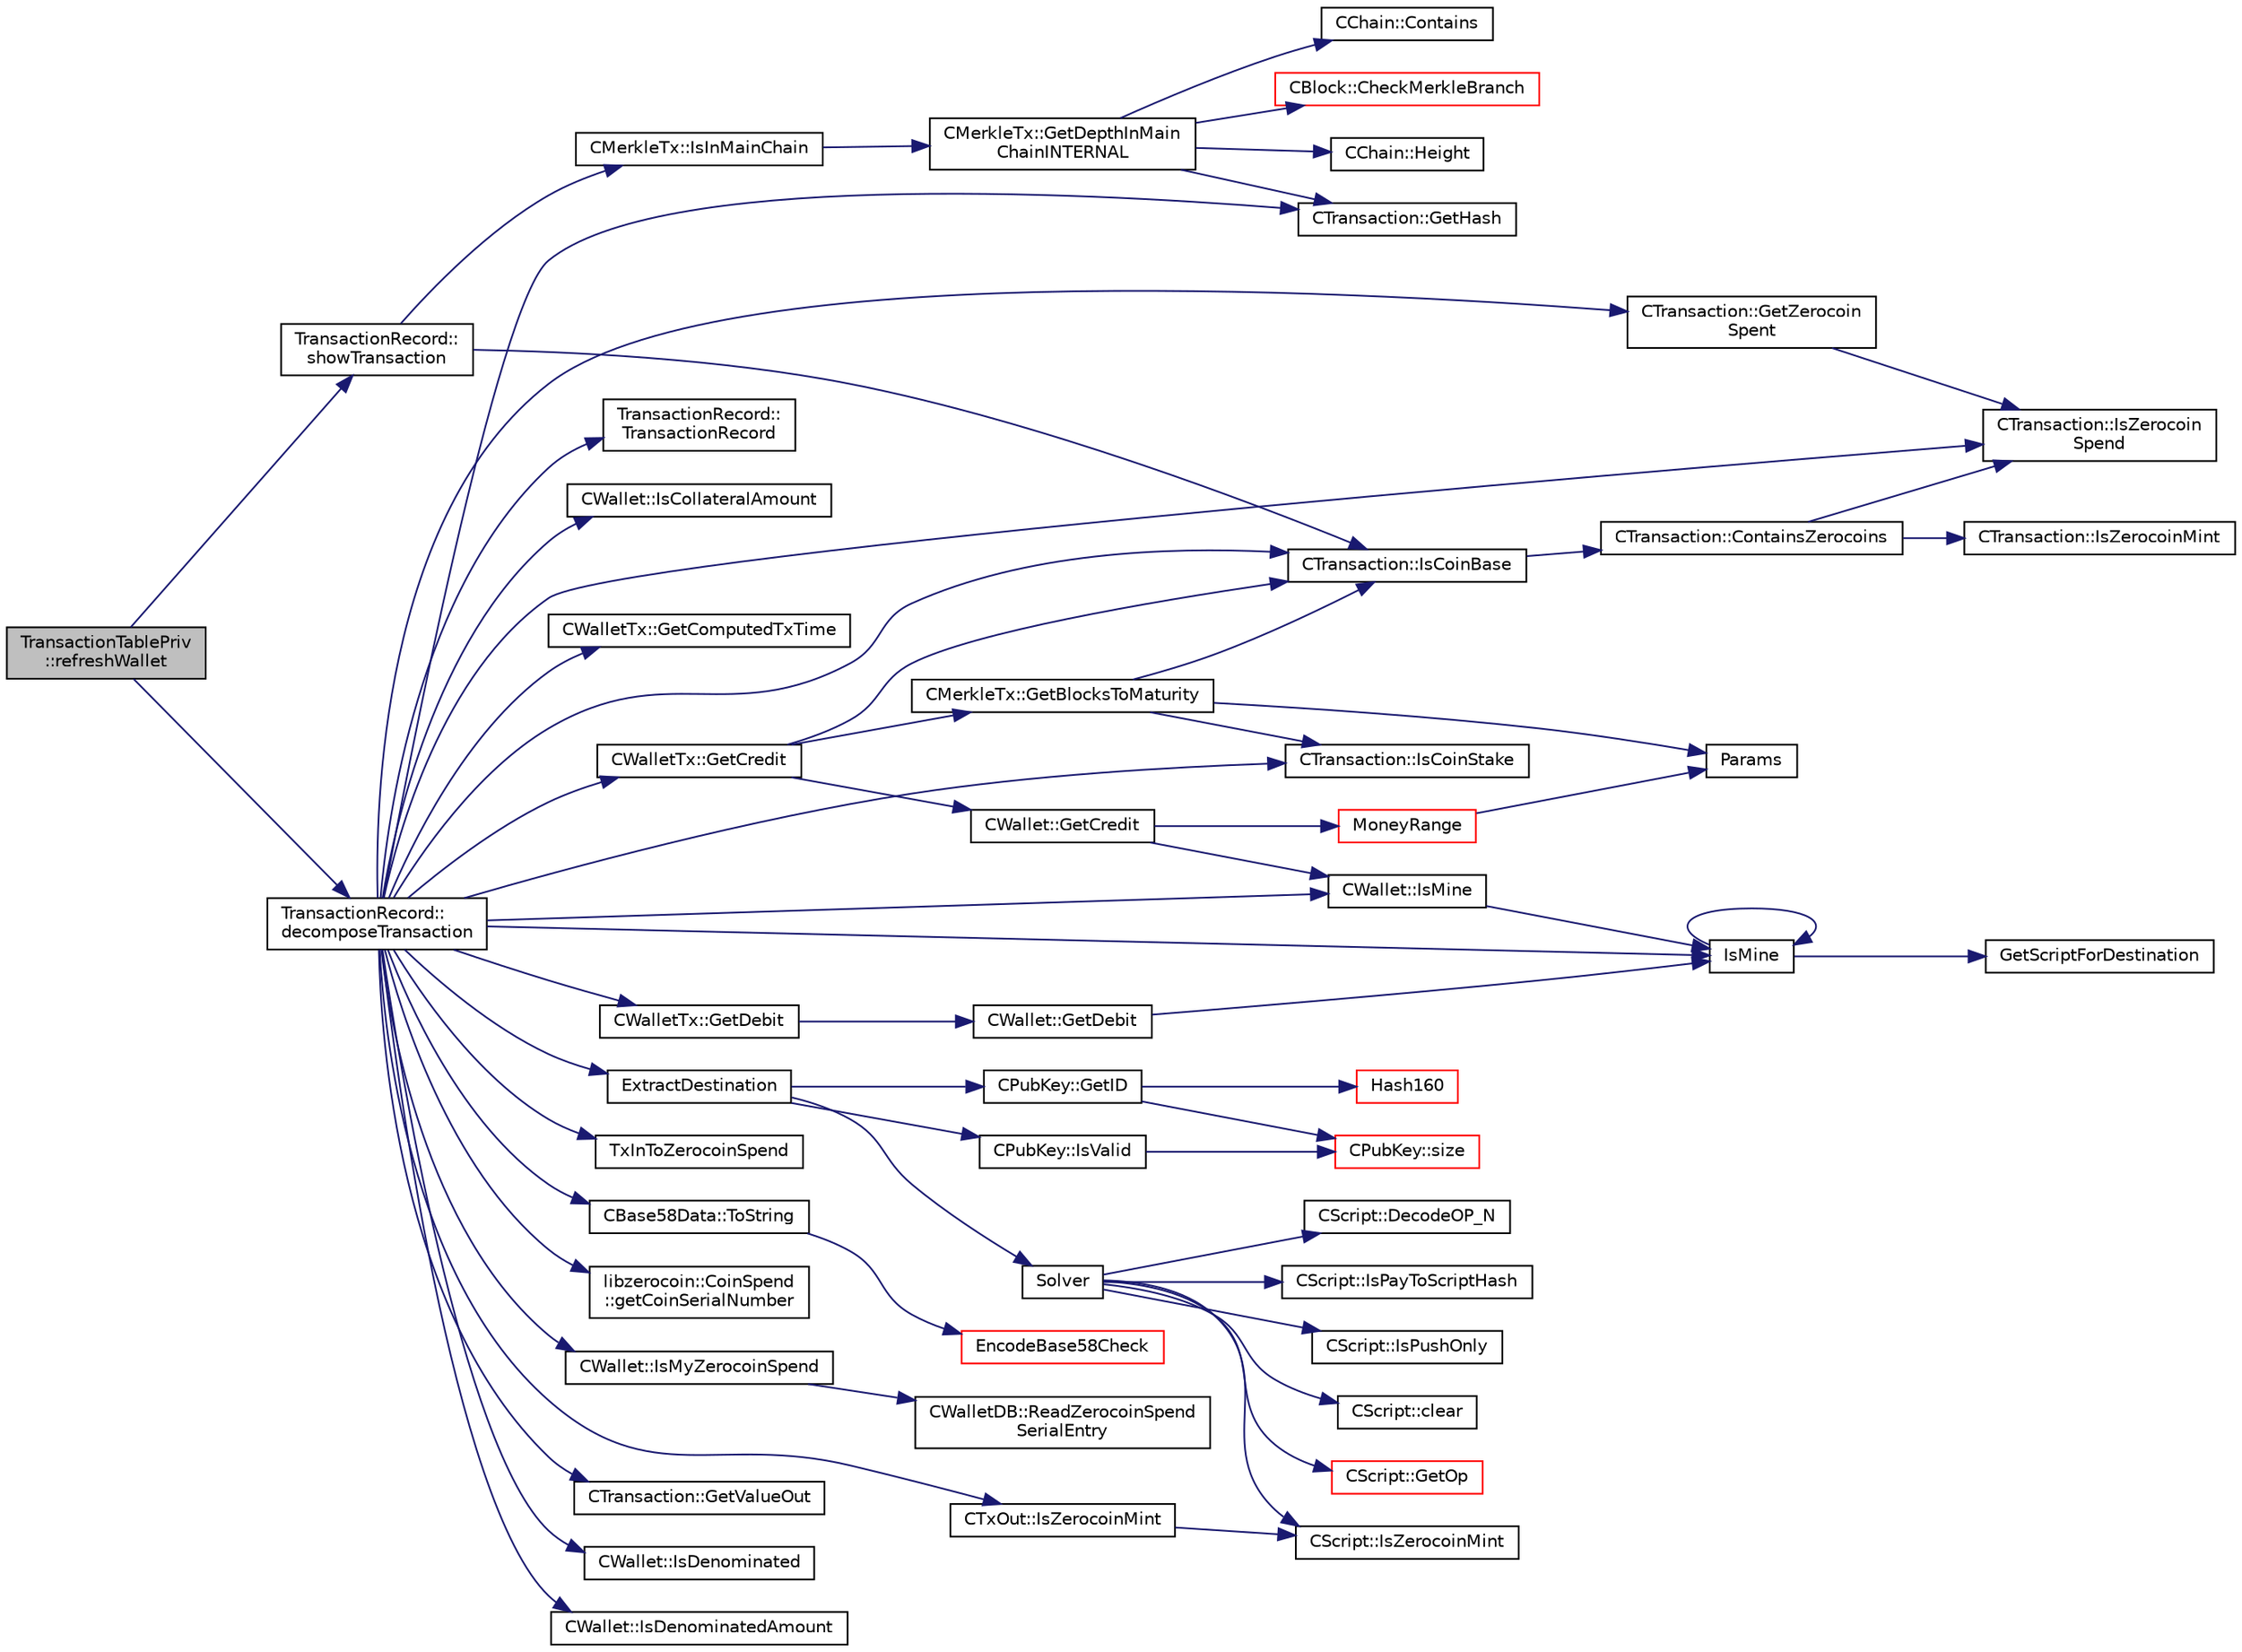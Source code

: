 digraph "TransactionTablePriv::refreshWallet"
{
  edge [fontname="Helvetica",fontsize="10",labelfontname="Helvetica",labelfontsize="10"];
  node [fontname="Helvetica",fontsize="10",shape=record];
  rankdir="LR";
  Node125 [label="TransactionTablePriv\l::refreshWallet",height=0.2,width=0.4,color="black", fillcolor="grey75", style="filled", fontcolor="black"];
  Node125 -> Node126 [color="midnightblue",fontsize="10",style="solid",fontname="Helvetica"];
  Node126 [label="TransactionRecord::\lshowTransaction",height=0.2,width=0.4,color="black", fillcolor="white", style="filled",URL="$class_transaction_record.html#a5ad1d1af4bec5b15a624b7a451e8cdbf",tooltip="Decompose CWallet transaction to model transaction records. "];
  Node126 -> Node127 [color="midnightblue",fontsize="10",style="solid",fontname="Helvetica"];
  Node127 [label="CTransaction::IsCoinBase",height=0.2,width=0.4,color="black", fillcolor="white", style="filled",URL="$class_c_transaction.html#a96256e8ac1bf79ad9c057e48c41132dd"];
  Node127 -> Node128 [color="midnightblue",fontsize="10",style="solid",fontname="Helvetica"];
  Node128 [label="CTransaction::ContainsZerocoins",height=0.2,width=0.4,color="black", fillcolor="white", style="filled",URL="$class_c_transaction.html#a613051e8e5651a7500cb455f37dd1116"];
  Node128 -> Node129 [color="midnightblue",fontsize="10",style="solid",fontname="Helvetica"];
  Node129 [label="CTransaction::IsZerocoin\lSpend",height=0.2,width=0.4,color="black", fillcolor="white", style="filled",URL="$class_c_transaction.html#a4cda5603795c5f9179d4c8bd43f809cd"];
  Node128 -> Node130 [color="midnightblue",fontsize="10",style="solid",fontname="Helvetica"];
  Node130 [label="CTransaction::IsZerocoinMint",height=0.2,width=0.4,color="black", fillcolor="white", style="filled",URL="$class_c_transaction.html#ab91efb1c2312e6feeecfbbfff11abbb1"];
  Node126 -> Node131 [color="midnightblue",fontsize="10",style="solid",fontname="Helvetica"];
  Node131 [label="CMerkleTx::IsInMainChain",height=0.2,width=0.4,color="black", fillcolor="white", style="filled",URL="$class_c_merkle_tx.html#ad4b3623fabf1924dba2a7694e3418e1e"];
  Node131 -> Node132 [color="midnightblue",fontsize="10",style="solid",fontname="Helvetica"];
  Node132 [label="CMerkleTx::GetDepthInMain\lChainINTERNAL",height=0.2,width=0.4,color="black", fillcolor="white", style="filled",URL="$class_c_merkle_tx.html#ada4285bcdc83c90dc5829d9902b1271c"];
  Node132 -> Node133 [color="midnightblue",fontsize="10",style="solid",fontname="Helvetica"];
  Node133 [label="CChain::Contains",height=0.2,width=0.4,color="black", fillcolor="white", style="filled",URL="$class_c_chain.html#af1786dc229c215dea7f727c11df2c8dc",tooltip="Efficiently check whether a block is present in this chain. "];
  Node132 -> Node134 [color="midnightblue",fontsize="10",style="solid",fontname="Helvetica"];
  Node134 [label="CBlock::CheckMerkleBranch",height=0.2,width=0.4,color="red", fillcolor="white", style="filled",URL="$class_c_block.html#a81684cf96f6fb6731c869865b80d1ccd"];
  Node132 -> Node136 [color="midnightblue",fontsize="10",style="solid",fontname="Helvetica"];
  Node136 [label="CTransaction::GetHash",height=0.2,width=0.4,color="black", fillcolor="white", style="filled",URL="$class_c_transaction.html#a7efd1379de830341417c0bfa23a149aa"];
  Node132 -> Node137 [color="midnightblue",fontsize="10",style="solid",fontname="Helvetica"];
  Node137 [label="CChain::Height",height=0.2,width=0.4,color="black", fillcolor="white", style="filled",URL="$class_c_chain.html#ad4758bc8872ce065a9579f77c3171d40",tooltip="Return the maximal height in the chain. "];
  Node125 -> Node138 [color="midnightblue",fontsize="10",style="solid",fontname="Helvetica"];
  Node138 [label="TransactionRecord::\ldecomposeTransaction",height=0.2,width=0.4,color="black", fillcolor="white", style="filled",URL="$class_transaction_record.html#a9f5db4465fa5fdcc3f9af525096bcdb9"];
  Node138 -> Node139 [color="midnightblue",fontsize="10",style="solid",fontname="Helvetica"];
  Node139 [label="CWalletTx::GetComputedTxTime",height=0.2,width=0.4,color="black", fillcolor="white", style="filled",URL="$group__map_wallet.html#ga64b7c70c7da6241f3d9dffac31503921"];
  Node138 -> Node140 [color="midnightblue",fontsize="10",style="solid",fontname="Helvetica"];
  Node140 [label="CWalletTx::GetCredit",height=0.2,width=0.4,color="black", fillcolor="white", style="filled",URL="$class_c_wallet_tx.html#a176e9ecbafbee27d604acbab9804885d"];
  Node140 -> Node127 [color="midnightblue",fontsize="10",style="solid",fontname="Helvetica"];
  Node140 -> Node141 [color="midnightblue",fontsize="10",style="solid",fontname="Helvetica"];
  Node141 [label="CMerkleTx::GetBlocksToMaturity",height=0.2,width=0.4,color="black", fillcolor="white", style="filled",URL="$class_c_merkle_tx.html#a69ebd437f7b44169659c3527fe73b6ab"];
  Node141 -> Node127 [color="midnightblue",fontsize="10",style="solid",fontname="Helvetica"];
  Node141 -> Node142 [color="midnightblue",fontsize="10",style="solid",fontname="Helvetica"];
  Node142 [label="CTransaction::IsCoinStake",height=0.2,width=0.4,color="black", fillcolor="white", style="filled",URL="$class_c_transaction.html#ace4278a41a296d40dcf5fb2b9cf007ec"];
  Node141 -> Node143 [color="midnightblue",fontsize="10",style="solid",fontname="Helvetica"];
  Node143 [label="Params",height=0.2,width=0.4,color="black", fillcolor="white", style="filled",URL="$chainparams_8cpp.html#ace5c5b706d71a324a417dd2db394fd4a",tooltip="Return the currently selected parameters. "];
  Node140 -> Node144 [color="midnightblue",fontsize="10",style="solid",fontname="Helvetica"];
  Node144 [label="CWallet::GetCredit",height=0.2,width=0.4,color="black", fillcolor="white", style="filled",URL="$class_c_wallet.html#aa60b69c7d4ea6063ed83b13d7c6fe695"];
  Node144 -> Node145 [color="midnightblue",fontsize="10",style="solid",fontname="Helvetica"];
  Node145 [label="MoneyRange",height=0.2,width=0.4,color="red", fillcolor="white", style="filled",URL="$main_8cpp.html#a0529385ca34689843ef65d844a67c945"];
  Node145 -> Node143 [color="midnightblue",fontsize="10",style="solid",fontname="Helvetica"];
  Node144 -> Node147 [color="midnightblue",fontsize="10",style="solid",fontname="Helvetica"];
  Node147 [label="CWallet::IsMine",height=0.2,width=0.4,color="black", fillcolor="white", style="filled",URL="$group__map_wallet.html#ga4eada57edc1c443564b8cc9b853d955c"];
  Node147 -> Node148 [color="midnightblue",fontsize="10",style="solid",fontname="Helvetica"];
  Node148 [label="IsMine",height=0.2,width=0.4,color="black", fillcolor="white", style="filled",URL="$wallet__ismine_8cpp.html#adc59cf67d903c1ba1ef225561b85bfce"];
  Node148 -> Node149 [color="midnightblue",fontsize="10",style="solid",fontname="Helvetica"];
  Node149 [label="GetScriptForDestination",height=0.2,width=0.4,color="black", fillcolor="white", style="filled",URL="$standard_8cpp.html#ae40f28d3b46c21033f6ee1f1200d0321"];
  Node148 -> Node148 [color="midnightblue",fontsize="10",style="solid",fontname="Helvetica"];
  Node138 -> Node150 [color="midnightblue",fontsize="10",style="solid",fontname="Helvetica"];
  Node150 [label="CWalletTx::GetDebit",height=0.2,width=0.4,color="black", fillcolor="white", style="filled",URL="$class_c_wallet_tx.html#a7757c17a323e5f6f75c92acb398d3568",tooltip="filter decides which addresses will count towards the debit "];
  Node150 -> Node151 [color="midnightblue",fontsize="10",style="solid",fontname="Helvetica"];
  Node151 [label="CWallet::GetDebit",height=0.2,width=0.4,color="black", fillcolor="white", style="filled",URL="$group__map_wallet.html#ga5ab4855aac6f4b335421944403e44d6d"];
  Node151 -> Node148 [color="midnightblue",fontsize="10",style="solid",fontname="Helvetica"];
  Node138 -> Node136 [color="midnightblue",fontsize="10",style="solid",fontname="Helvetica"];
  Node138 -> Node142 [color="midnightblue",fontsize="10",style="solid",fontname="Helvetica"];
  Node138 -> Node152 [color="midnightblue",fontsize="10",style="solid",fontname="Helvetica"];
  Node152 [label="ExtractDestination",height=0.2,width=0.4,color="black", fillcolor="white", style="filled",URL="$standard_8cpp.html#a951f7e601746ae076afdf3169ecca2fc"];
  Node152 -> Node153 [color="midnightblue",fontsize="10",style="solid",fontname="Helvetica"];
  Node153 [label="Solver",height=0.2,width=0.4,color="black", fillcolor="white", style="filled",URL="$standard_8cpp.html#a6ee6be50bff44464e905680c6fcee6dc",tooltip="Return public keys or hashes from scriptPubKey, for &#39;standard&#39; transaction types. ..."];
  Node153 -> Node154 [color="midnightblue",fontsize="10",style="solid",fontname="Helvetica"];
  Node154 [label="CScript::IsPayToScriptHash",height=0.2,width=0.4,color="black", fillcolor="white", style="filled",URL="$class_c_script.html#a0c3729c606d318923dc06f95d85a0971"];
  Node153 -> Node155 [color="midnightblue",fontsize="10",style="solid",fontname="Helvetica"];
  Node155 [label="CScript::IsZerocoinMint",height=0.2,width=0.4,color="black", fillcolor="white", style="filled",URL="$class_c_script.html#aadeaf93bd9c00abc9e20d082051adac8"];
  Node153 -> Node156 [color="midnightblue",fontsize="10",style="solid",fontname="Helvetica"];
  Node156 [label="CScript::IsPushOnly",height=0.2,width=0.4,color="black", fillcolor="white", style="filled",URL="$class_c_script.html#a090905f875fa5a40e616b319de8e973f",tooltip="Called by IsStandardTx and P2SH/BIP62 VerifyScript (which makes it consensus-critical). "];
  Node153 -> Node157 [color="midnightblue",fontsize="10",style="solid",fontname="Helvetica"];
  Node157 [label="CScript::clear",height=0.2,width=0.4,color="black", fillcolor="white", style="filled",URL="$class_c_script.html#a7b2baf842621f07c4939408acf63377c"];
  Node153 -> Node158 [color="midnightblue",fontsize="10",style="solid",fontname="Helvetica"];
  Node158 [label="CScript::GetOp",height=0.2,width=0.4,color="red", fillcolor="white", style="filled",URL="$class_c_script.html#a94635ed93d8d244ec3acfa83f9ecfe5f"];
  Node153 -> Node162 [color="midnightblue",fontsize="10",style="solid",fontname="Helvetica"];
  Node162 [label="CScript::DecodeOP_N",height=0.2,width=0.4,color="black", fillcolor="white", style="filled",URL="$class_c_script.html#a7f975fca06b3e9a17da8ba23c7647e2e",tooltip="Encode/decode small integers: "];
  Node152 -> Node163 [color="midnightblue",fontsize="10",style="solid",fontname="Helvetica"];
  Node163 [label="CPubKey::IsValid",height=0.2,width=0.4,color="black", fillcolor="white", style="filled",URL="$class_c_pub_key.html#a4fa94293cf8577fd039b9a133f6c7f30"];
  Node163 -> Node164 [color="midnightblue",fontsize="10",style="solid",fontname="Helvetica"];
  Node164 [label="CPubKey::size",height=0.2,width=0.4,color="red", fillcolor="white", style="filled",URL="$class_c_pub_key.html#a6bb28fcf0a5f799c69f5b7269363b309",tooltip="Simple read-only vector-like interface to the pubkey data. "];
  Node152 -> Node166 [color="midnightblue",fontsize="10",style="solid",fontname="Helvetica"];
  Node166 [label="CPubKey::GetID",height=0.2,width=0.4,color="black", fillcolor="white", style="filled",URL="$class_c_pub_key.html#a2675f7e6f72eff68e7a5227289feb021",tooltip="Get the KeyID of this public key (hash of its serialization) "];
  Node166 -> Node167 [color="midnightblue",fontsize="10",style="solid",fontname="Helvetica"];
  Node167 [label="Hash160",height=0.2,width=0.4,color="red", fillcolor="white", style="filled",URL="$hash_8h.html#a4490f70ddae16e9e48460a0416a48a6b",tooltip="Compute the 160-bit hash an object. "];
  Node166 -> Node164 [color="midnightblue",fontsize="10",style="solid",fontname="Helvetica"];
  Node138 -> Node148 [color="midnightblue",fontsize="10",style="solid",fontname="Helvetica"];
  Node138 -> Node147 [color="midnightblue",fontsize="10",style="solid",fontname="Helvetica"];
  Node138 -> Node173 [color="midnightblue",fontsize="10",style="solid",fontname="Helvetica"];
  Node173 [label="CBase58Data::ToString",height=0.2,width=0.4,color="black", fillcolor="white", style="filled",URL="$class_c_base58_data.html#a7dc91af403ca02694b3247b15604e220"];
  Node173 -> Node174 [color="midnightblue",fontsize="10",style="solid",fontname="Helvetica"];
  Node174 [label="EncodeBase58Check",height=0.2,width=0.4,color="red", fillcolor="white", style="filled",URL="$base58_8cpp.html#ace9a5807ee51604f33044339f073ec76",tooltip="Encode a byte vector into a base58-encoded string, including checksum. "];
  Node138 -> Node129 [color="midnightblue",fontsize="10",style="solid",fontname="Helvetica"];
  Node138 -> Node176 [color="midnightblue",fontsize="10",style="solid",fontname="Helvetica"];
  Node176 [label="TxInToZerocoinSpend",height=0.2,width=0.4,color="black", fillcolor="white", style="filled",URL="$main_8cpp.html#af5469af7fa8bbe7c9572e68c041e8e21"];
  Node138 -> Node177 [color="midnightblue",fontsize="10",style="solid",fontname="Helvetica"];
  Node177 [label="CWallet::IsMyZerocoinSpend",height=0.2,width=0.4,color="black", fillcolor="white", style="filled",URL="$group__map_wallet.html#ga0eab42ce08ccd8ed0cea28c67ec20d89"];
  Node177 -> Node178 [color="midnightblue",fontsize="10",style="solid",fontname="Helvetica"];
  Node178 [label="CWalletDB::ReadZerocoinSpend\lSerialEntry",height=0.2,width=0.4,color="black", fillcolor="white", style="filled",URL="$class_c_wallet_d_b.html#a8913787be5585ea2039920ade85a1850"];
  Node138 -> Node179 [color="midnightblue",fontsize="10",style="solid",fontname="Helvetica"];
  Node179 [label="libzerocoin::CoinSpend\l::getCoinSerialNumber",height=0.2,width=0.4,color="black", fillcolor="white", style="filled",URL="$classlibzerocoin_1_1_coin_spend.html#a125e5f3e268571a5549aa10bf9ad0f2b",tooltip="Returns the serial number of the coin spend by this proof. "];
  Node138 -> Node180 [color="midnightblue",fontsize="10",style="solid",fontname="Helvetica"];
  Node180 [label="CTxOut::IsZerocoinMint",height=0.2,width=0.4,color="black", fillcolor="white", style="filled",URL="$class_c_tx_out.html#a94d2d89e02ab1e8a7d0c2326aaa35725"];
  Node180 -> Node155 [color="midnightblue",fontsize="10",style="solid",fontname="Helvetica"];
  Node138 -> Node181 [color="midnightblue",fontsize="10",style="solid",fontname="Helvetica"];
  Node181 [label="CTransaction::GetZerocoin\lSpent",height=0.2,width=0.4,color="black", fillcolor="white", style="filled",URL="$class_c_transaction.html#a531f3c53fe315296726dcdbf0b22f1dc"];
  Node181 -> Node129 [color="midnightblue",fontsize="10",style="solid",fontname="Helvetica"];
  Node138 -> Node182 [color="midnightblue",fontsize="10",style="solid",fontname="Helvetica"];
  Node182 [label="CTransaction::GetValueOut",height=0.2,width=0.4,color="black", fillcolor="white", style="filled",URL="$class_c_transaction.html#aa4ce691dbb2ce32838d94d15801f6644"];
  Node138 -> Node127 [color="midnightblue",fontsize="10",style="solid",fontname="Helvetica"];
  Node138 -> Node183 [color="midnightblue",fontsize="10",style="solid",fontname="Helvetica"];
  Node183 [label="CWallet::IsDenominated",height=0.2,width=0.4,color="black", fillcolor="white", style="filled",URL="$group__map_wallet.html#gaadbae9ed508f11c3c2cd4c5a3ecc3477"];
  Node138 -> Node184 [color="midnightblue",fontsize="10",style="solid",fontname="Helvetica"];
  Node184 [label="CWallet::IsDenominatedAmount",height=0.2,width=0.4,color="black", fillcolor="white", style="filled",URL="$group__map_wallet.html#ga070aa9135ca31d630fa798a868c0b59c"];
  Node138 -> Node185 [color="midnightblue",fontsize="10",style="solid",fontname="Helvetica"];
  Node185 [label="TransactionRecord::\lTransactionRecord",height=0.2,width=0.4,color="black", fillcolor="white", style="filled",URL="$class_transaction_record.html#abb95ce852c0d00e86dcf7ebf63e70a83"];
  Node138 -> Node186 [color="midnightblue",fontsize="10",style="solid",fontname="Helvetica"];
  Node186 [label="CWallet::IsCollateralAmount",height=0.2,width=0.4,color="black", fillcolor="white", style="filled",URL="$group___actions.html#gaea356cdf45e0ec83056ca5b0576add2b"];
}
